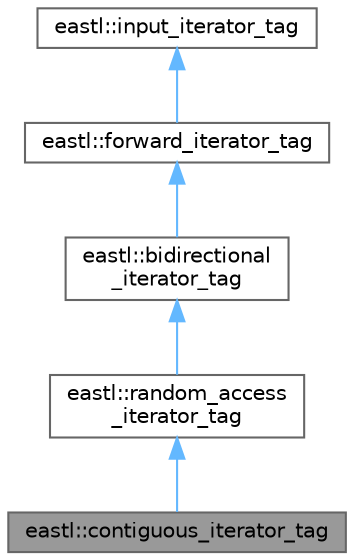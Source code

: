 digraph "eastl::contiguous_iterator_tag"
{
 // LATEX_PDF_SIZE
  bgcolor="transparent";
  edge [fontname=Helvetica,fontsize=10,labelfontname=Helvetica,labelfontsize=10];
  node [fontname=Helvetica,fontsize=10,shape=box,height=0.2,width=0.4];
  Node1 [id="Node000001",label="eastl::contiguous_iterator_tag",height=0.2,width=0.4,color="gray40", fillcolor="grey60", style="filled", fontcolor="black",tooltip=" "];
  Node2 -> Node1 [id="edge1_Node000001_Node000002",dir="back",color="steelblue1",style="solid",tooltip=" "];
  Node2 [id="Node000002",label="eastl::random_access\l_iterator_tag",height=0.2,width=0.4,color="gray40", fillcolor="white", style="filled",URL="$structeastl_1_1random__access__iterator__tag.html",tooltip=" "];
  Node3 -> Node2 [id="edge2_Node000002_Node000003",dir="back",color="steelblue1",style="solid",tooltip=" "];
  Node3 [id="Node000003",label="eastl::bidirectional\l_iterator_tag",height=0.2,width=0.4,color="gray40", fillcolor="white", style="filled",URL="$structeastl_1_1bidirectional__iterator__tag.html",tooltip=" "];
  Node4 -> Node3 [id="edge3_Node000003_Node000004",dir="back",color="steelblue1",style="solid",tooltip=" "];
  Node4 [id="Node000004",label="eastl::forward_iterator_tag",height=0.2,width=0.4,color="gray40", fillcolor="white", style="filled",URL="$structeastl_1_1forward__iterator__tag.html",tooltip=" "];
  Node5 -> Node4 [id="edge4_Node000004_Node000005",dir="back",color="steelblue1",style="solid",tooltip=" "];
  Node5 [id="Node000005",label="eastl::input_iterator_tag",height=0.2,width=0.4,color="gray40", fillcolor="white", style="filled",URL="$structeastl_1_1input__iterator__tag.html",tooltip=" "];
}
